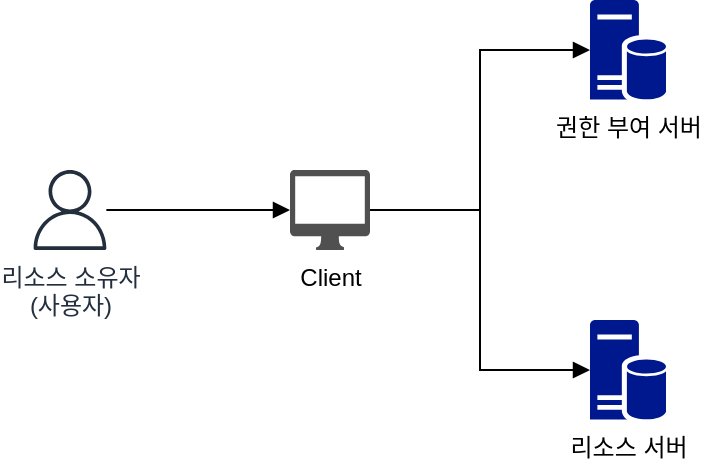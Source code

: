 <mxfile version="23.1.5" type="device">
  <diagram name="페이지-1" id="_MCAayWyKY3snaTMzMiM">
    <mxGraphModel dx="1114" dy="894" grid="1" gridSize="10" guides="1" tooltips="1" connect="1" arrows="1" fold="1" page="1" pageScale="1" pageWidth="827" pageHeight="1169" math="0" shadow="0">
      <root>
        <mxCell id="0" />
        <mxCell id="1" parent="0" />
        <mxCell id="__a81zUpj0_T4tvh9lyG-5" style="edgeStyle=orthogonalEdgeStyle;rounded=0;orthogonalLoop=1;jettySize=auto;html=1;endArrow=block;endFill=1;" edge="1" parent="1" source="__a81zUpj0_T4tvh9lyG-1" target="__a81zUpj0_T4tvh9lyG-2">
          <mxGeometry relative="1" as="geometry" />
        </mxCell>
        <mxCell id="__a81zUpj0_T4tvh9lyG-1" value="리소스 소유자&lt;br&gt;(사용자)" style="sketch=0;outlineConnect=0;fontColor=#232F3E;gradientColor=none;fillColor=#232F3D;strokeColor=none;dashed=0;verticalLabelPosition=bottom;verticalAlign=top;align=center;html=1;fontSize=12;fontStyle=0;aspect=fixed;pointerEvents=1;shape=mxgraph.aws4.user;" vertex="1" parent="1">
          <mxGeometry x="110" y="160" width="40" height="40" as="geometry" />
        </mxCell>
        <mxCell id="__a81zUpj0_T4tvh9lyG-2" value="Client" style="sketch=0;pointerEvents=1;shadow=0;dashed=0;html=1;strokeColor=none;fillColor=#505050;labelPosition=center;verticalLabelPosition=bottom;verticalAlign=top;outlineConnect=0;align=center;shape=mxgraph.office.devices.mac_client;" vertex="1" parent="1">
          <mxGeometry x="240" y="160" width="40" height="40" as="geometry" />
        </mxCell>
        <mxCell id="__a81zUpj0_T4tvh9lyG-3" value="권한 부여 서버" style="sketch=0;aspect=fixed;pointerEvents=1;shadow=0;dashed=0;html=1;strokeColor=none;labelPosition=center;verticalLabelPosition=bottom;verticalAlign=top;align=center;fillColor=#00188D;shape=mxgraph.mscae.enterprise.database_server" vertex="1" parent="1">
          <mxGeometry x="390" y="75" width="38" height="50" as="geometry" />
        </mxCell>
        <mxCell id="__a81zUpj0_T4tvh9lyG-4" value="리소스 서버" style="sketch=0;aspect=fixed;pointerEvents=1;shadow=0;dashed=0;html=1;strokeColor=none;labelPosition=center;verticalLabelPosition=bottom;verticalAlign=top;align=center;fillColor=#00188D;shape=mxgraph.mscae.enterprise.database_server" vertex="1" parent="1">
          <mxGeometry x="390" y="235" width="38" height="50" as="geometry" />
        </mxCell>
        <mxCell id="__a81zUpj0_T4tvh9lyG-6" style="edgeStyle=orthogonalEdgeStyle;rounded=0;orthogonalLoop=1;jettySize=auto;html=1;entryX=0;entryY=0.5;entryDx=0;entryDy=0;entryPerimeter=0;endArrow=block;endFill=1;" edge="1" parent="1" source="__a81zUpj0_T4tvh9lyG-2" target="__a81zUpj0_T4tvh9lyG-3">
          <mxGeometry relative="1" as="geometry" />
        </mxCell>
        <mxCell id="__a81zUpj0_T4tvh9lyG-7" style="edgeStyle=orthogonalEdgeStyle;rounded=0;orthogonalLoop=1;jettySize=auto;html=1;entryX=0;entryY=0.5;entryDx=0;entryDy=0;entryPerimeter=0;endArrow=block;endFill=1;" edge="1" parent="1" source="__a81zUpj0_T4tvh9lyG-2" target="__a81zUpj0_T4tvh9lyG-4">
          <mxGeometry relative="1" as="geometry" />
        </mxCell>
      </root>
    </mxGraphModel>
  </diagram>
</mxfile>
